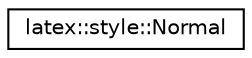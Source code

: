 digraph G
{
  edge [fontname="Helvetica",fontsize="10",labelfontname="Helvetica",labelfontsize="10"];
  node [fontname="Helvetica",fontsize="10",shape=record];
  rankdir="LR";
  Node1 [label="latex::style::Normal",height=0.2,width=0.4,color="black", fillcolor="white", style="filled",URL="$classlatex_1_1style_1_1Normal.html"];
}

